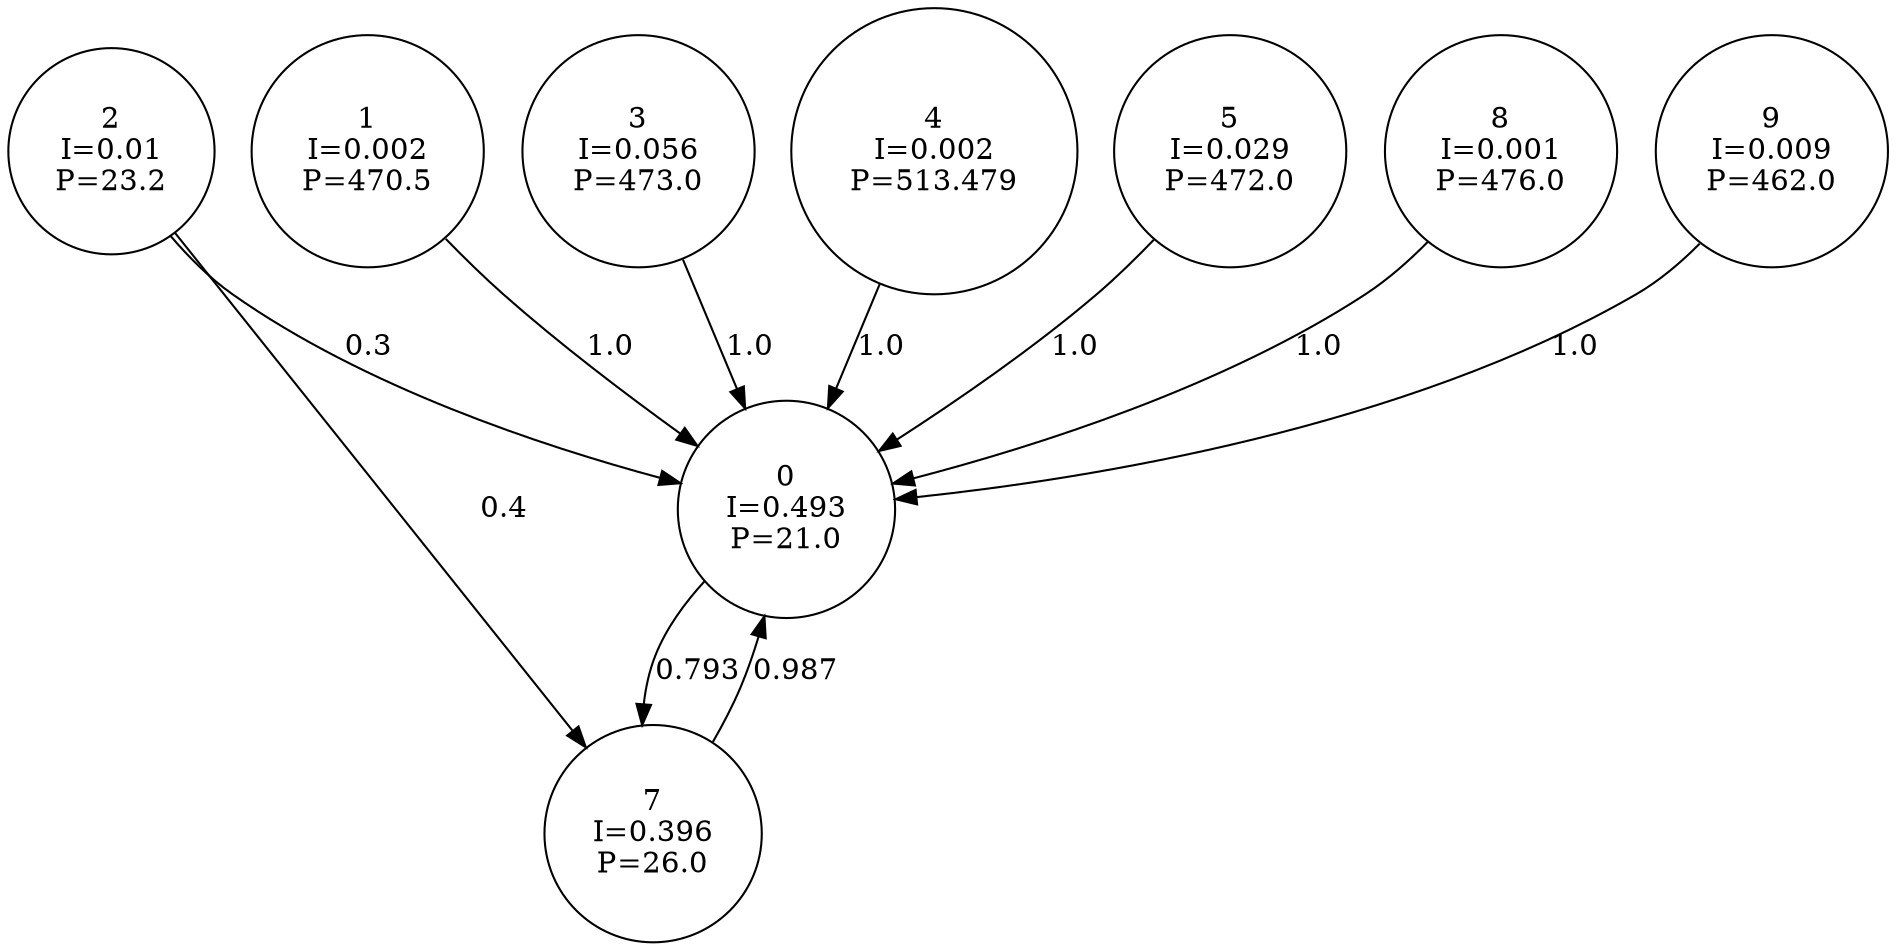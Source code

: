 digraph a {
0 [shape=circle, label="0\nI=0.493\nP=21.0"];
	0 -> 7 [label="0.793"];
1 [shape=circle, label="1\nI=0.002\nP=470.5"];
	1 -> 0 [label="1.0"];
2 [shape=circle, label="2\nI=0.01\nP=23.2"];
	2 -> 0 [label="0.3"];
	2 -> 7 [label="0.4"];
3 [shape=circle, label="3\nI=0.056\nP=473.0"];
	3 -> 0 [label="1.0"];
4 [shape=circle, label="4\nI=0.002\nP=513.479"];
	4 -> 0 [label="1.0"];
5 [shape=circle, label="5\nI=0.029\nP=472.0"];
	5 -> 0 [label="1.0"];
7 [shape=circle, label="7\nI=0.396\nP=26.0"];
	7 -> 0 [label="0.987"];
8 [shape=circle, label="8\nI=0.001\nP=476.0"];
	8 -> 0 [label="1.0"];
9 [shape=circle, label="9\nI=0.009\nP=462.0"];
	9 -> 0 [label="1.0"];
}
